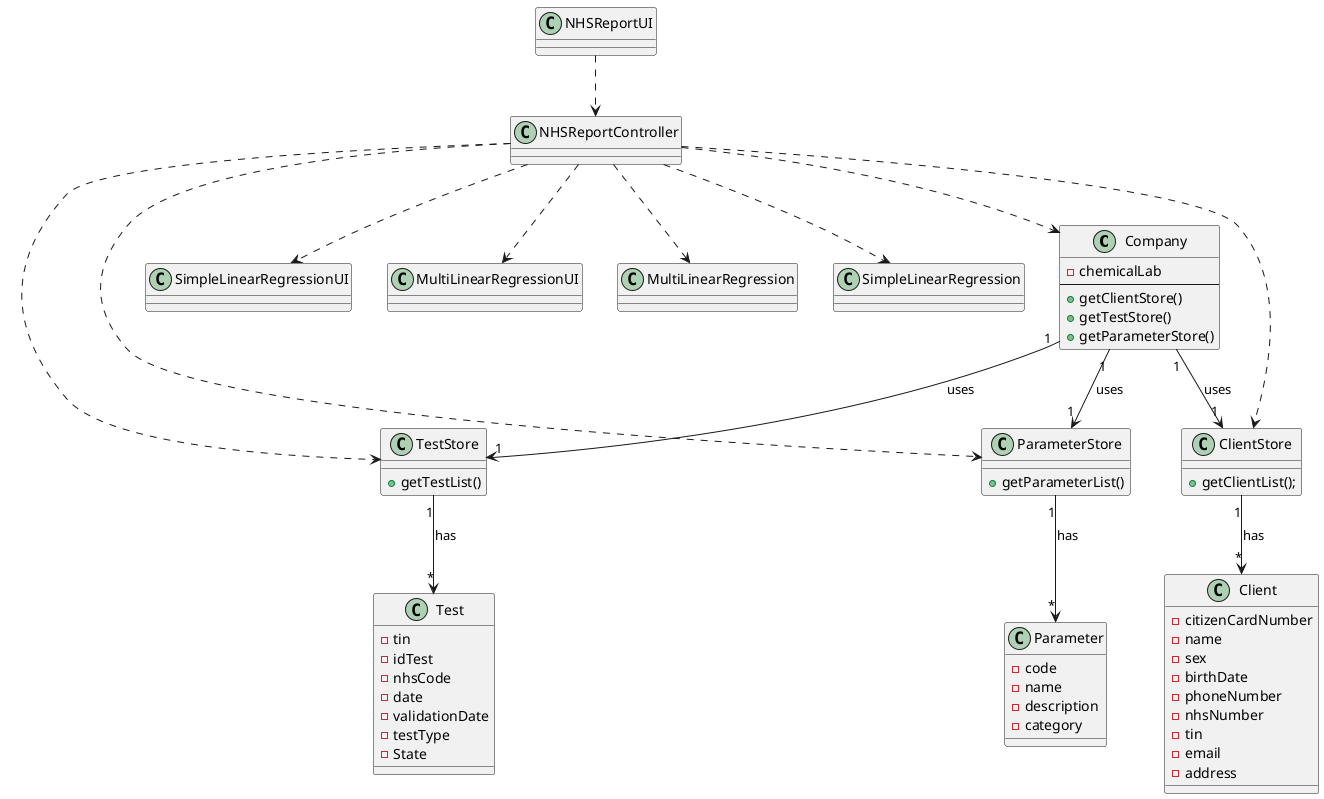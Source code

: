 @startuml
top to bottom direction


class Company {
-chemicalLab
--
+getClientStore()
+getTestStore()
+getParameterStore()
}

class NHSReportUI{
}

class SimpleLinearRegressionUI{

}

class MultiLinearRegressionUI{
}

class NHSReportController{
}

class MultiLinearRegression{
}

class SimpleLinearRegression{
}

class Test {
    -tin
    -idTest
    -nhsCode
    -date
    -validationDate
    -testType
    -State
}

class TestStore {
+getTestList()
}

class ClientStore {
+getClientList();
}

class Client{
-citizenCardNumber
-name
-sex
-birthDate
-phoneNumber
-nhsNumber
-tin
-email
-address
}

class Parameter {
  -code
  -name
  -description
  -category
}

class ParameterStore {
+getParameterList()
}



NHSReportUI ..> NHSReportController
NHSReportController ..> Company
NHSReportController ..> ParameterStore
NHSReportController ..> TestStore
NHSReportController ..> ClientStore
NHSReportController ..> SimpleLinearRegressionUI
NHSReportController ..> MultiLinearRegressionUI
NHSReportController ..> MultiLinearRegression
NHSReportController ..> SimpleLinearRegression



Company "1" --> "1" ParameterStore : uses
Company "1" --> "1" TestStore : uses
Company "1" --> "1" ClientStore : uses

ParameterStore "1" --> "*" Parameter : has
TestStore "1" --> "*" Test : has
ClientStore "1" --> "*" Client : has


@enduml
